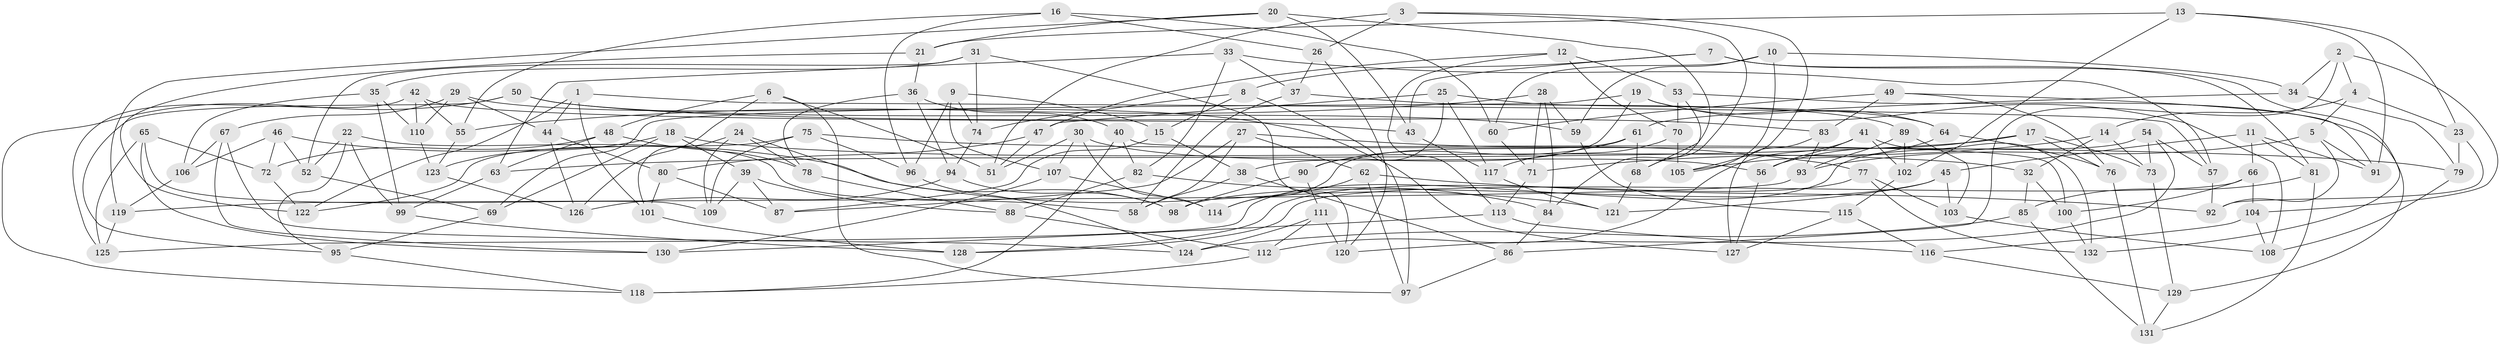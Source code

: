 // Generated by graph-tools (version 1.1) at 2025/58/03/09/25 04:58:03]
// undirected, 132 vertices, 264 edges
graph export_dot {
graph [start="1"]
  node [color=gray90,style=filled];
  1;
  2;
  3;
  4;
  5;
  6;
  7;
  8;
  9;
  10;
  11;
  12;
  13;
  14;
  15;
  16;
  17;
  18;
  19;
  20;
  21;
  22;
  23;
  24;
  25;
  26;
  27;
  28;
  29;
  30;
  31;
  32;
  33;
  34;
  35;
  36;
  37;
  38;
  39;
  40;
  41;
  42;
  43;
  44;
  45;
  46;
  47;
  48;
  49;
  50;
  51;
  52;
  53;
  54;
  55;
  56;
  57;
  58;
  59;
  60;
  61;
  62;
  63;
  64;
  65;
  66;
  67;
  68;
  69;
  70;
  71;
  72;
  73;
  74;
  75;
  76;
  77;
  78;
  79;
  80;
  81;
  82;
  83;
  84;
  85;
  86;
  87;
  88;
  89;
  90;
  91;
  92;
  93;
  94;
  95;
  96;
  97;
  98;
  99;
  100;
  101;
  102;
  103;
  104;
  105;
  106;
  107;
  108;
  109;
  110;
  111;
  112;
  113;
  114;
  115;
  116;
  117;
  118;
  119;
  120;
  121;
  122;
  123;
  124;
  125;
  126;
  127;
  128;
  129;
  130;
  131;
  132;
  1 -- 122;
  1 -- 57;
  1 -- 44;
  1 -- 101;
  2 -- 4;
  2 -- 86;
  2 -- 34;
  2 -- 104;
  3 -- 68;
  3 -- 105;
  3 -- 51;
  3 -- 26;
  4 -- 14;
  4 -- 5;
  4 -- 23;
  5 -- 93;
  5 -- 91;
  5 -- 92;
  6 -- 48;
  6 -- 126;
  6 -- 51;
  6 -- 97;
  7 -- 81;
  7 -- 132;
  7 -- 43;
  7 -- 8;
  8 -- 15;
  8 -- 74;
  8 -- 97;
  9 -- 15;
  9 -- 107;
  9 -- 96;
  9 -- 74;
  10 -- 105;
  10 -- 34;
  10 -- 60;
  10 -- 59;
  11 -- 81;
  11 -- 45;
  11 -- 91;
  11 -- 66;
  12 -- 53;
  12 -- 113;
  12 -- 70;
  12 -- 47;
  13 -- 23;
  13 -- 21;
  13 -- 102;
  13 -- 91;
  14 -- 32;
  14 -- 71;
  14 -- 73;
  15 -- 87;
  15 -- 38;
  16 -- 55;
  16 -- 96;
  16 -- 26;
  16 -- 60;
  17 -- 73;
  17 -- 76;
  17 -- 56;
  17 -- 63;
  18 -- 39;
  18 -- 32;
  18 -- 69;
  18 -- 123;
  19 -- 108;
  19 -- 64;
  19 -- 38;
  19 -- 69;
  20 -- 84;
  20 -- 43;
  20 -- 119;
  20 -- 21;
  21 -- 36;
  21 -- 122;
  22 -- 99;
  22 -- 52;
  22 -- 95;
  22 -- 58;
  23 -- 92;
  23 -- 79;
  24 -- 78;
  24 -- 98;
  24 -- 101;
  24 -- 109;
  25 -- 64;
  25 -- 117;
  25 -- 47;
  25 -- 90;
  26 -- 120;
  26 -- 37;
  27 -- 87;
  27 -- 77;
  27 -- 58;
  27 -- 62;
  28 -- 84;
  28 -- 55;
  28 -- 71;
  28 -- 59;
  29 -- 110;
  29 -- 127;
  29 -- 67;
  29 -- 44;
  30 -- 107;
  30 -- 56;
  30 -- 114;
  30 -- 51;
  31 -- 120;
  31 -- 35;
  31 -- 74;
  31 -- 52;
  32 -- 100;
  32 -- 85;
  33 -- 63;
  33 -- 82;
  33 -- 37;
  33 -- 57;
  34 -- 61;
  34 -- 79;
  35 -- 110;
  35 -- 106;
  35 -- 99;
  36 -- 94;
  36 -- 40;
  36 -- 78;
  37 -- 89;
  37 -- 58;
  38 -- 58;
  38 -- 86;
  39 -- 87;
  39 -- 88;
  39 -- 109;
  40 -- 82;
  40 -- 100;
  40 -- 118;
  41 -- 112;
  41 -- 102;
  41 -- 132;
  41 -- 56;
  42 -- 110;
  42 -- 55;
  42 -- 43;
  42 -- 125;
  43 -- 117;
  44 -- 80;
  44 -- 126;
  45 -- 103;
  45 -- 121;
  45 -- 98;
  46 -- 121;
  46 -- 106;
  46 -- 52;
  46 -- 72;
  47 -- 80;
  47 -- 51;
  48 -- 63;
  48 -- 78;
  48 -- 72;
  49 -- 76;
  49 -- 83;
  49 -- 91;
  49 -- 60;
  50 -- 118;
  50 -- 83;
  50 -- 95;
  50 -- 59;
  52 -- 69;
  53 -- 70;
  53 -- 68;
  53 -- 129;
  54 -- 73;
  54 -- 57;
  54 -- 120;
  54 -- 125;
  55 -- 123;
  56 -- 127;
  57 -- 92;
  59 -- 115;
  60 -- 71;
  61 -- 90;
  61 -- 114;
  61 -- 68;
  62 -- 92;
  62 -- 114;
  62 -- 97;
  63 -- 99;
  64 -- 76;
  64 -- 105;
  65 -- 109;
  65 -- 130;
  65 -- 125;
  65 -- 72;
  66 -- 104;
  66 -- 100;
  66 -- 128;
  67 -- 106;
  67 -- 124;
  67 -- 130;
  68 -- 121;
  69 -- 95;
  70 -- 117;
  70 -- 105;
  71 -- 113;
  72 -- 122;
  73 -- 129;
  74 -- 94;
  75 -- 96;
  75 -- 122;
  75 -- 109;
  75 -- 79;
  76 -- 131;
  77 -- 132;
  77 -- 128;
  77 -- 103;
  78 -- 88;
  79 -- 108;
  80 -- 101;
  80 -- 87;
  81 -- 131;
  81 -- 85;
  82 -- 84;
  82 -- 88;
  83 -- 93;
  83 -- 127;
  84 -- 86;
  85 -- 124;
  85 -- 131;
  86 -- 97;
  88 -- 112;
  89 -- 93;
  89 -- 102;
  89 -- 103;
  90 -- 98;
  90 -- 111;
  93 -- 119;
  94 -- 126;
  94 -- 98;
  95 -- 118;
  96 -- 124;
  99 -- 128;
  100 -- 132;
  101 -- 128;
  102 -- 115;
  103 -- 108;
  104 -- 108;
  104 -- 116;
  106 -- 119;
  107 -- 114;
  107 -- 130;
  110 -- 123;
  111 -- 124;
  111 -- 120;
  111 -- 112;
  112 -- 118;
  113 -- 130;
  113 -- 116;
  115 -- 127;
  115 -- 116;
  116 -- 129;
  117 -- 121;
  119 -- 125;
  123 -- 126;
  129 -- 131;
}
